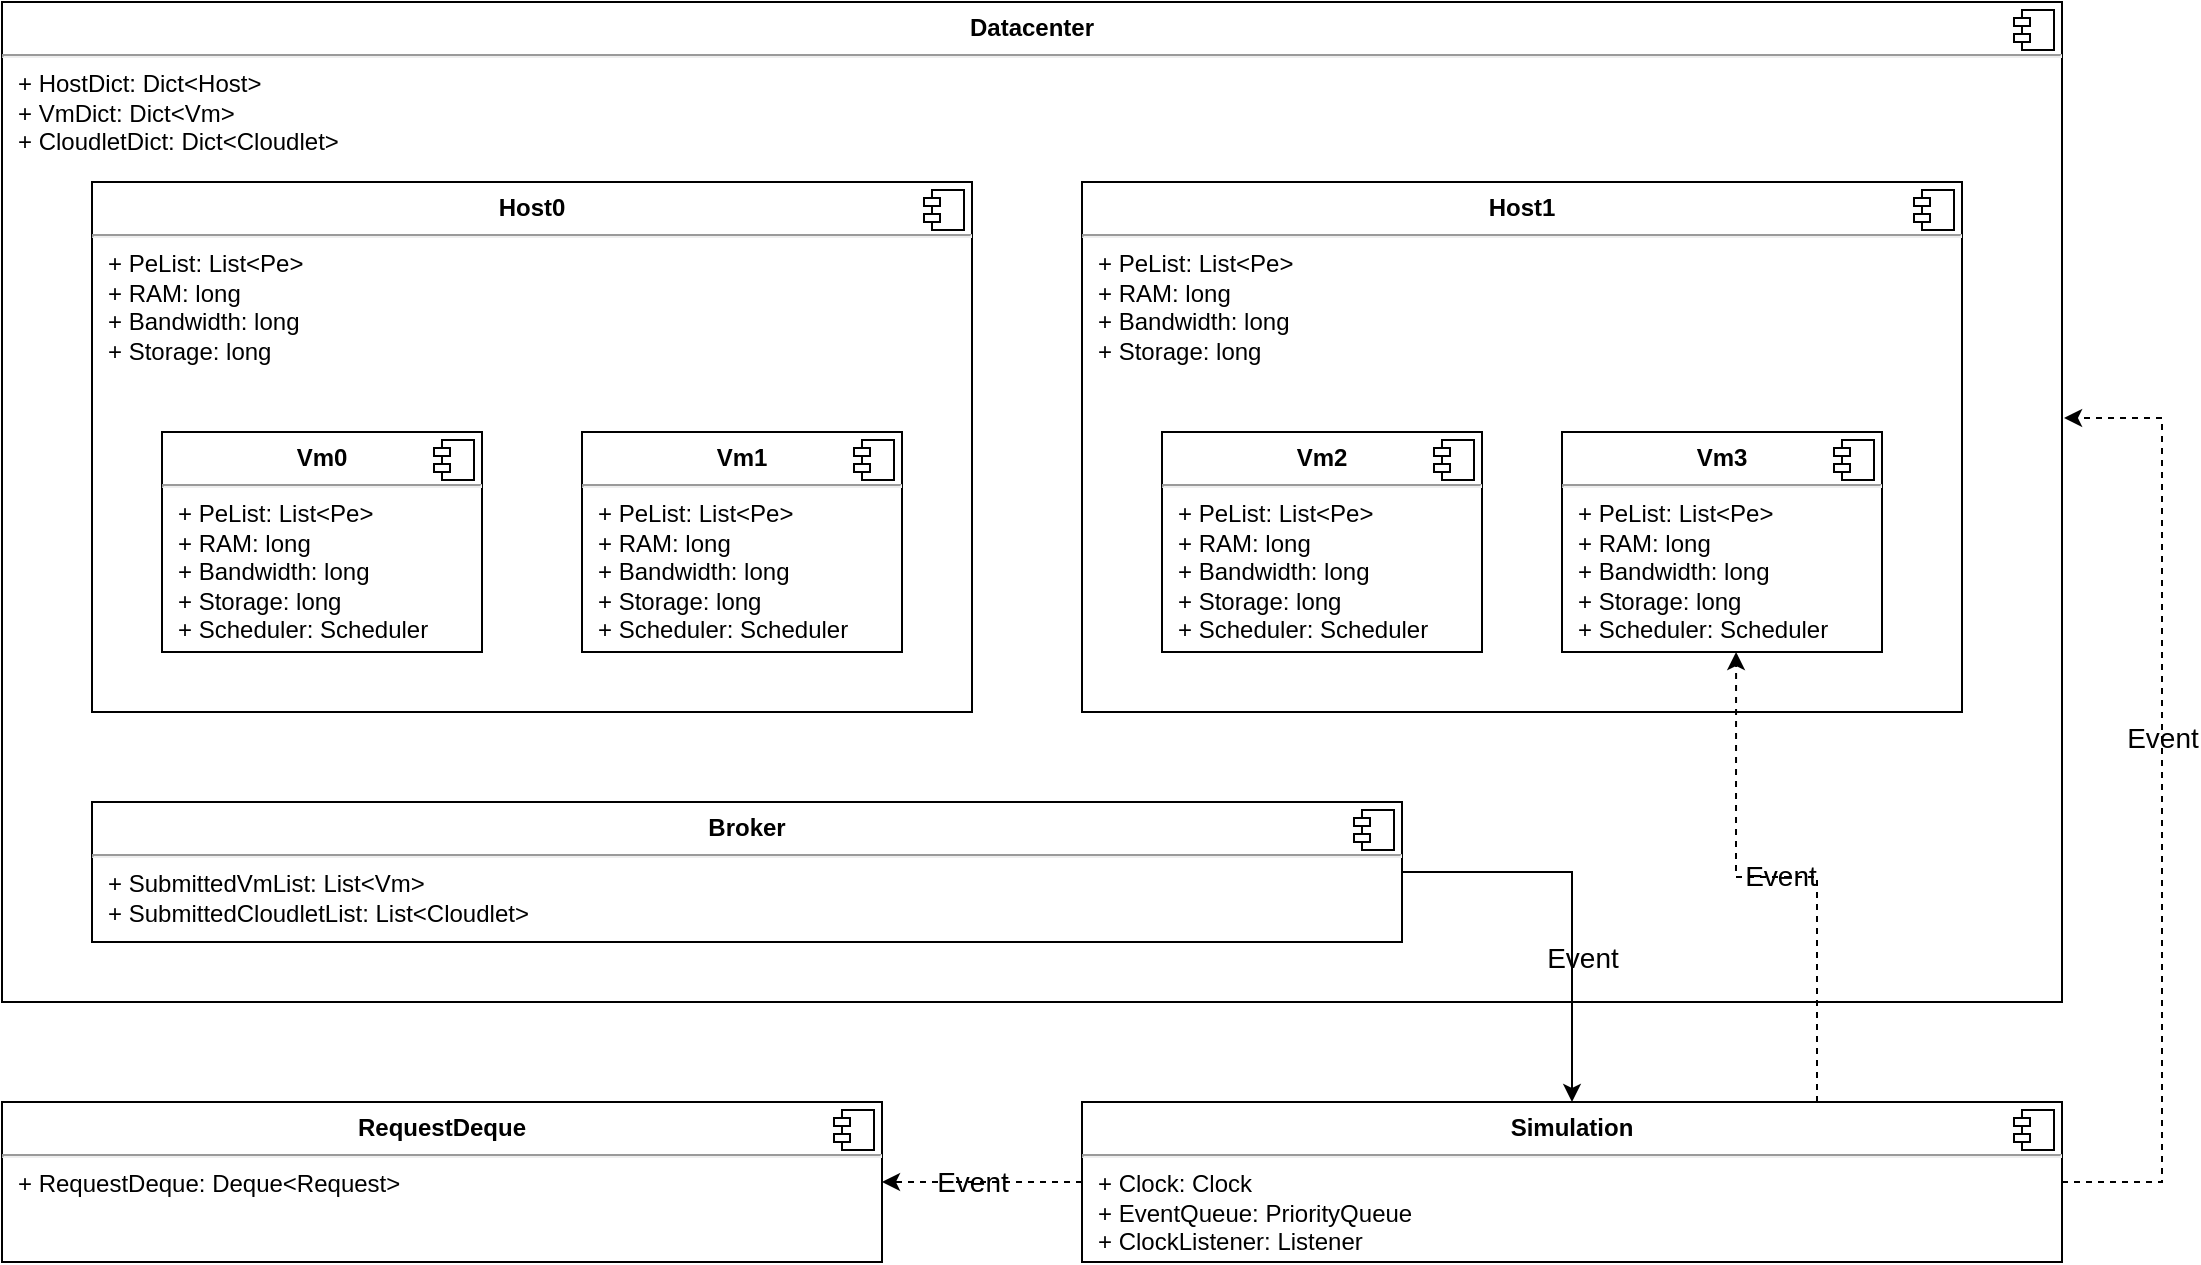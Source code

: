<mxfile version="21.6.8" type="device">
  <diagram name="Page-1" id="b5b7bab2-c9e2-2cf4-8b2a-24fd1a2a6d21">
    <mxGraphModel dx="1434" dy="822" grid="1" gridSize="14" guides="1" tooltips="1" connect="1" arrows="1" fold="1" page="1" pageScale="1" pageWidth="1169" pageHeight="827" background="none" math="0" shadow="0">
      <root>
        <mxCell id="0" />
        <mxCell id="1" parent="0" />
        <mxCell id="WfINUbGZBhklNuxZs36y-2" value="&lt;p style=&quot;margin:0px;margin-top:6px;text-align:center;&quot;&gt;&lt;b&gt;Datacenter&lt;/b&gt;&lt;/p&gt;&lt;hr&gt;&lt;p style=&quot;margin:0px;margin-left:8px;&quot;&gt;+ HostDict: Dict&amp;lt;Host&amp;gt;&lt;br&gt;+ VmDict: Dict&amp;lt;Vm&amp;gt;&lt;/p&gt;&lt;p style=&quot;margin:0px;margin-left:8px;&quot;&gt;+ CloudletDict: Dict&amp;lt;Cloudlet&amp;gt;&lt;/p&gt;&lt;p style=&quot;margin:0px;margin-left:8px;&quot;&gt;&lt;br&gt;&lt;/p&gt;" style="align=left;overflow=fill;html=1;dropTarget=0;whiteSpace=wrap;labelBackgroundColor=none;rounded=0;" vertex="1" parent="1">
          <mxGeometry x="70" y="30" width="1030" height="500" as="geometry" />
        </mxCell>
        <mxCell id="WfINUbGZBhklNuxZs36y-3" value="" style="shape=component;jettyWidth=8;jettyHeight=4;labelBackgroundColor=none;rounded=0;" vertex="1" parent="WfINUbGZBhklNuxZs36y-2">
          <mxGeometry x="1" width="20" height="20" relative="1" as="geometry">
            <mxPoint x="-24" y="4" as="offset" />
          </mxGeometry>
        </mxCell>
        <mxCell id="pWebAirJB7kH71mUJxBp-1" value="&lt;p style=&quot;margin:0px;margin-top:6px;text-align:center;&quot;&gt;&lt;b&gt;Host0&lt;/b&gt;&lt;/p&gt;&lt;hr&gt;&lt;p style=&quot;margin:0px;margin-left:8px;&quot;&gt;+ PeList: List&amp;lt;Pe&amp;gt;&lt;br&gt;+ RAM: long&lt;/p&gt;&lt;p style=&quot;margin:0px;margin-left:8px;&quot;&gt;+ Bandwidth: long&lt;/p&gt;&lt;p style=&quot;margin:0px;margin-left:8px;&quot;&gt;+ Storage: long&lt;/p&gt;" style="align=left;overflow=fill;html=1;dropTarget=0;whiteSpace=wrap;labelBackgroundColor=none;rounded=0;" parent="1" vertex="1">
          <mxGeometry x="115" y="120" width="440" height="265" as="geometry" />
        </mxCell>
        <mxCell id="pWebAirJB7kH71mUJxBp-2" value="" style="shape=component;jettyWidth=8;jettyHeight=4;labelBackgroundColor=none;rounded=0;" parent="pWebAirJB7kH71mUJxBp-1" vertex="1">
          <mxGeometry x="1" width="20" height="20" relative="1" as="geometry">
            <mxPoint x="-24" y="4" as="offset" />
          </mxGeometry>
        </mxCell>
        <mxCell id="pWebAirJB7kH71mUJxBp-4" value="&lt;p style=&quot;margin:0px;margin-top:6px;text-align:center;&quot;&gt;&lt;b&gt;Vm0&lt;/b&gt;&lt;/p&gt;&lt;hr&gt;&lt;p style=&quot;margin:0px;margin-left:8px;&quot;&gt;+ PeList: List&amp;lt;Pe&amp;gt;&lt;br&gt;+ RAM: long&lt;/p&gt;&lt;p style=&quot;margin:0px;margin-left:8px;&quot;&gt;+ Bandwidth: long&lt;/p&gt;&lt;p style=&quot;margin:0px;margin-left:8px;&quot;&gt;+ Storage: long&lt;/p&gt;&lt;p style=&quot;margin:0px;margin-left:8px;&quot;&gt;+ Scheduler: Scheduler&lt;/p&gt;" style="align=left;overflow=fill;html=1;dropTarget=0;whiteSpace=wrap;labelBackgroundColor=none;rounded=0;" parent="1" vertex="1">
          <mxGeometry x="150" y="245" width="160" height="110" as="geometry" />
        </mxCell>
        <mxCell id="pWebAirJB7kH71mUJxBp-5" value="" style="shape=component;jettyWidth=8;jettyHeight=4;labelBackgroundColor=none;rounded=0;" parent="pWebAirJB7kH71mUJxBp-4" vertex="1">
          <mxGeometry x="1" width="20" height="20" relative="1" as="geometry">
            <mxPoint x="-24" y="4" as="offset" />
          </mxGeometry>
        </mxCell>
        <mxCell id="pWebAirJB7kH71mUJxBp-10" value="&lt;p style=&quot;margin:0px;margin-top:6px;text-align:center;&quot;&gt;&lt;b&gt;Vm1&lt;/b&gt;&lt;/p&gt;&lt;hr&gt;&lt;p style=&quot;margin:0px;margin-left:8px;&quot;&gt;+ PeList: List&amp;lt;Pe&amp;gt;&lt;br&gt;+ RAM: long&lt;/p&gt;&lt;p style=&quot;margin:0px;margin-left:8px;&quot;&gt;+ Bandwidth: long&lt;/p&gt;&lt;p style=&quot;margin:0px;margin-left:8px;&quot;&gt;+ Storage: long&lt;/p&gt;&lt;p style=&quot;margin:0px;margin-left:8px;&quot;&gt;+ Scheduler: Scheduler&lt;/p&gt;" style="align=left;overflow=fill;html=1;dropTarget=0;whiteSpace=wrap;labelBackgroundColor=none;rounded=0;" parent="1" vertex="1">
          <mxGeometry x="360" y="245" width="160" height="110" as="geometry" />
        </mxCell>
        <mxCell id="pWebAirJB7kH71mUJxBp-11" value="" style="shape=component;jettyWidth=8;jettyHeight=4;labelBackgroundColor=none;rounded=0;" parent="pWebAirJB7kH71mUJxBp-10" vertex="1">
          <mxGeometry x="1" width="20" height="20" relative="1" as="geometry">
            <mxPoint x="-24" y="4" as="offset" />
          </mxGeometry>
        </mxCell>
        <mxCell id="WfINUbGZBhklNuxZs36y-13" style="edgeStyle=orthogonalEdgeStyle;rounded=0;orthogonalLoop=1;jettySize=auto;html=1;exitX=1;exitY=0.5;exitDx=0;exitDy=0;labelBackgroundColor=none;fontColor=default;" edge="1" parent="1" source="pWebAirJB7kH71mUJxBp-18" target="pWebAirJB7kH71mUJxBp-28">
          <mxGeometry relative="1" as="geometry" />
        </mxCell>
        <mxCell id="WfINUbGZBhklNuxZs36y-14" value="Event" style="edgeLabel;html=1;align=center;verticalAlign=middle;resizable=0;points=[];fontSize=14;labelBackgroundColor=none;rounded=0;" vertex="1" connectable="0" parent="WfINUbGZBhklNuxZs36y-13">
          <mxGeometry x="0.28" y="5" relative="1" as="geometry">
            <mxPoint as="offset" />
          </mxGeometry>
        </mxCell>
        <mxCell id="pWebAirJB7kH71mUJxBp-18" value="&lt;p style=&quot;margin:0px;margin-top:6px;text-align:center;&quot;&gt;&lt;b&gt;Broker&lt;/b&gt;&lt;/p&gt;&lt;hr&gt;&lt;p style=&quot;margin:0px;margin-left:8px;&quot;&gt;+ SubmittedVmList: List&amp;lt;Vm&amp;gt;&lt;br&gt;+ SubmittedCloudletList: List&amp;lt;Cloudlet&amp;gt;&amp;nbsp;&lt;/p&gt;" style="align=left;overflow=fill;html=1;dropTarget=0;whiteSpace=wrap;labelBackgroundColor=none;rounded=0;" parent="1" vertex="1">
          <mxGeometry x="115" y="430" width="655" height="70" as="geometry" />
        </mxCell>
        <mxCell id="pWebAirJB7kH71mUJxBp-19" value="" style="shape=component;jettyWidth=8;jettyHeight=4;labelBackgroundColor=none;rounded=0;" parent="pWebAirJB7kH71mUJxBp-18" vertex="1">
          <mxGeometry x="1" width="20" height="20" relative="1" as="geometry">
            <mxPoint x="-24" y="4" as="offset" />
          </mxGeometry>
        </mxCell>
        <mxCell id="pWebAirJB7kH71mUJxBp-20" value="&lt;p style=&quot;margin:0px;margin-top:6px;text-align:center;&quot;&gt;&lt;b&gt;Host1&lt;/b&gt;&lt;/p&gt;&lt;hr&gt;&lt;p style=&quot;margin:0px;margin-left:8px;&quot;&gt;+ PeList: List&amp;lt;Pe&amp;gt;&lt;br&gt;+ RAM: long&lt;/p&gt;&lt;p style=&quot;margin:0px;margin-left:8px;&quot;&gt;+ Bandwidth: long&lt;/p&gt;&lt;p style=&quot;margin:0px;margin-left:8px;&quot;&gt;+ Storage: long&lt;/p&gt;" style="align=left;overflow=fill;html=1;dropTarget=0;whiteSpace=wrap;labelBackgroundColor=none;rounded=0;" parent="1" vertex="1">
          <mxGeometry x="610" y="120" width="440" height="265" as="geometry" />
        </mxCell>
        <mxCell id="pWebAirJB7kH71mUJxBp-21" value="" style="shape=component;jettyWidth=8;jettyHeight=4;labelBackgroundColor=none;rounded=0;" parent="pWebAirJB7kH71mUJxBp-20" vertex="1">
          <mxGeometry x="1" width="20" height="20" relative="1" as="geometry">
            <mxPoint x="-24" y="4" as="offset" />
          </mxGeometry>
        </mxCell>
        <mxCell id="pWebAirJB7kH71mUJxBp-22" value="&lt;p style=&quot;margin:0px;margin-top:6px;text-align:center;&quot;&gt;&lt;b&gt;Vm2&lt;/b&gt;&lt;/p&gt;&lt;hr&gt;&lt;p style=&quot;margin:0px;margin-left:8px;&quot;&gt;+ PeList: List&amp;lt;Pe&amp;gt;&lt;br&gt;+ RAM: long&lt;/p&gt;&lt;p style=&quot;margin:0px;margin-left:8px;&quot;&gt;+ Bandwidth: long&lt;/p&gt;&lt;p style=&quot;margin:0px;margin-left:8px;&quot;&gt;+ Storage: long&lt;/p&gt;&lt;p style=&quot;margin:0px;margin-left:8px;&quot;&gt;+ Scheduler: Scheduler&lt;/p&gt;" style="align=left;overflow=fill;html=1;dropTarget=0;whiteSpace=wrap;labelBackgroundColor=none;rounded=0;" parent="1" vertex="1">
          <mxGeometry x="650" y="245" width="160" height="110" as="geometry" />
        </mxCell>
        <mxCell id="pWebAirJB7kH71mUJxBp-23" value="" style="shape=component;jettyWidth=8;jettyHeight=4;labelBackgroundColor=none;rounded=0;" parent="pWebAirJB7kH71mUJxBp-22" vertex="1">
          <mxGeometry x="1" width="20" height="20" relative="1" as="geometry">
            <mxPoint x="-24" y="4" as="offset" />
          </mxGeometry>
        </mxCell>
        <mxCell id="pWebAirJB7kH71mUJxBp-24" value="&lt;p style=&quot;margin:0px;margin-top:6px;text-align:center;&quot;&gt;&lt;b&gt;Vm3&lt;/b&gt;&lt;/p&gt;&lt;hr&gt;&lt;p style=&quot;margin:0px;margin-left:8px;&quot;&gt;+ PeList: List&amp;lt;Pe&amp;gt;&lt;br&gt;+ RAM: long&lt;/p&gt;&lt;p style=&quot;margin:0px;margin-left:8px;&quot;&gt;+ Bandwidth: long&lt;/p&gt;&lt;p style=&quot;margin:0px;margin-left:8px;&quot;&gt;+ Storage: long&lt;/p&gt;&lt;p style=&quot;margin:0px;margin-left:8px;&quot;&gt;+ Scheduler: Scheduler&lt;/p&gt;" style="align=left;overflow=fill;html=1;dropTarget=0;whiteSpace=wrap;labelBackgroundColor=none;rounded=0;" parent="1" vertex="1">
          <mxGeometry x="850" y="245" width="160" height="110" as="geometry" />
        </mxCell>
        <mxCell id="pWebAirJB7kH71mUJxBp-25" value="" style="shape=component;jettyWidth=8;jettyHeight=4;labelBackgroundColor=none;rounded=0;" parent="pWebAirJB7kH71mUJxBp-24" vertex="1">
          <mxGeometry x="1" width="20" height="20" relative="1" as="geometry">
            <mxPoint x="-24" y="4" as="offset" />
          </mxGeometry>
        </mxCell>
        <mxCell id="pWebAirJB7kH71mUJxBp-26" value="&lt;p style=&quot;margin:0px;margin-top:6px;text-align:center;&quot;&gt;&lt;b&gt;RequestDeque&lt;/b&gt;&lt;/p&gt;&lt;hr&gt;&lt;p style=&quot;margin:0px;margin-left:8px;&quot;&gt;+ RequestDeque: Deque&amp;lt;Request&amp;gt;&lt;br&gt;&lt;/p&gt;" style="align=left;overflow=fill;html=1;dropTarget=0;whiteSpace=wrap;labelBackgroundColor=none;rounded=0;" parent="1" vertex="1">
          <mxGeometry x="70" y="580" width="440" height="80" as="geometry" />
        </mxCell>
        <mxCell id="pWebAirJB7kH71mUJxBp-27" value="" style="shape=component;jettyWidth=8;jettyHeight=4;labelBackgroundColor=none;rounded=0;" parent="pWebAirJB7kH71mUJxBp-26" vertex="1">
          <mxGeometry x="1" width="20" height="20" relative="1" as="geometry">
            <mxPoint x="-24" y="4" as="offset" />
          </mxGeometry>
        </mxCell>
        <mxCell id="WfINUbGZBhklNuxZs36y-7" style="edgeStyle=orthogonalEdgeStyle;rounded=0;orthogonalLoop=1;jettySize=auto;html=1;exitX=0.75;exitY=0;exitDx=0;exitDy=0;entryX=0.544;entryY=1;entryDx=0;entryDy=0;entryPerimeter=0;dashed=1;labelBackgroundColor=none;fontColor=default;" edge="1" parent="1" source="pWebAirJB7kH71mUJxBp-28" target="pWebAirJB7kH71mUJxBp-24">
          <mxGeometry relative="1" as="geometry" />
        </mxCell>
        <mxCell id="WfINUbGZBhklNuxZs36y-10" value="Event" style="edgeLabel;html=1;align=center;verticalAlign=middle;resizable=0;points=[];fontSize=14;labelBackgroundColor=none;rounded=0;" vertex="1" connectable="0" parent="WfINUbGZBhklNuxZs36y-7">
          <mxGeometry x="-0.013" y="-1" relative="1" as="geometry">
            <mxPoint as="offset" />
          </mxGeometry>
        </mxCell>
        <mxCell id="WfINUbGZBhklNuxZs36y-21" style="edgeStyle=orthogonalEdgeStyle;rounded=0;orthogonalLoop=1;jettySize=auto;html=1;exitX=0;exitY=0.5;exitDx=0;exitDy=0;entryX=1;entryY=0.5;entryDx=0;entryDy=0;dashed=1;labelBackgroundColor=none;fontColor=default;" edge="1" parent="1" source="pWebAirJB7kH71mUJxBp-28" target="pWebAirJB7kH71mUJxBp-26">
          <mxGeometry relative="1" as="geometry" />
        </mxCell>
        <mxCell id="WfINUbGZBhklNuxZs36y-22" value="Event" style="edgeLabel;html=1;align=center;verticalAlign=middle;resizable=0;points=[];fontSize=14;labelBackgroundColor=none;rounded=0;" vertex="1" connectable="0" parent="WfINUbGZBhklNuxZs36y-21">
          <mxGeometry x="-0.16" y="-2" relative="1" as="geometry">
            <mxPoint x="-13" y="2" as="offset" />
          </mxGeometry>
        </mxCell>
        <mxCell id="WfINUbGZBhklNuxZs36y-23" style="edgeStyle=orthogonalEdgeStyle;rounded=0;orthogonalLoop=1;jettySize=auto;html=1;exitX=1;exitY=0.5;exitDx=0;exitDy=0;entryX=1.001;entryY=0.416;entryDx=0;entryDy=0;entryPerimeter=0;dashed=1;labelBackgroundColor=none;fontColor=default;" edge="1" parent="1" source="pWebAirJB7kH71mUJxBp-28" target="WfINUbGZBhklNuxZs36y-2">
          <mxGeometry relative="1" as="geometry">
            <Array as="points">
              <mxPoint x="1150" y="620" />
              <mxPoint x="1150" y="238" />
            </Array>
          </mxGeometry>
        </mxCell>
        <mxCell id="WfINUbGZBhklNuxZs36y-24" value="Event" style="edgeLabel;html=1;align=center;verticalAlign=middle;resizable=0;points=[];fontSize=14;labelBackgroundColor=none;rounded=0;" vertex="1" connectable="0" parent="WfINUbGZBhklNuxZs36y-23">
          <mxGeometry x="0.131" y="-5" relative="1" as="geometry">
            <mxPoint x="-5" as="offset" />
          </mxGeometry>
        </mxCell>
        <mxCell id="pWebAirJB7kH71mUJxBp-28" value="&lt;p style=&quot;margin:0px;margin-top:6px;text-align:center;&quot;&gt;&lt;b&gt;Simulation&lt;/b&gt;&lt;/p&gt;&lt;hr&gt;&lt;p style=&quot;margin:0px;margin-left:8px;&quot;&gt;+ Clock: Clock&lt;br&gt;&lt;/p&gt;&lt;p style=&quot;margin:0px;margin-left:8px;&quot;&gt;+ EventQueue: PriorityQueue&lt;/p&gt;&lt;p style=&quot;margin:0px;margin-left:8px;&quot;&gt;+ ClockListener: Listener&lt;/p&gt;" style="align=left;overflow=fill;html=1;dropTarget=0;whiteSpace=wrap;labelBackgroundColor=none;rounded=0;" parent="1" vertex="1">
          <mxGeometry x="610" y="580" width="490" height="80" as="geometry" />
        </mxCell>
        <mxCell id="pWebAirJB7kH71mUJxBp-29" value="" style="shape=component;jettyWidth=8;jettyHeight=4;labelBackgroundColor=none;rounded=0;" parent="pWebAirJB7kH71mUJxBp-28" vertex="1">
          <mxGeometry x="1" width="20" height="20" relative="1" as="geometry">
            <mxPoint x="-24" y="4" as="offset" />
          </mxGeometry>
        </mxCell>
      </root>
    </mxGraphModel>
  </diagram>
</mxfile>
